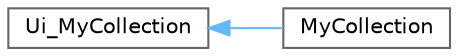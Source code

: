 digraph "类继承关系图"
{
 // LATEX_PDF_SIZE
  bgcolor="transparent";
  edge [fontname=Helvetica,fontsize=10,labelfontname=Helvetica,labelfontsize=10];
  node [fontname=Helvetica,fontsize=10,shape=box,height=0.2,width=0.4];
  rankdir="LR";
  Node0 [id="Node000000",label="Ui_MyCollection",height=0.2,width=0.4,color="grey40", fillcolor="white", style="filled",URL="$class_ui___my_collection.html",tooltip=" "];
  Node0 -> Node1 [id="edge503_Node000000_Node000001",dir="back",color="steelblue1",style="solid",tooltip=" "];
  Node1 [id="Node000001",label="MyCollection",height=0.2,width=0.4,color="grey40", fillcolor="white", style="filled",URL="$class_ui_1_1_my_collection.html",tooltip=" "];
}
